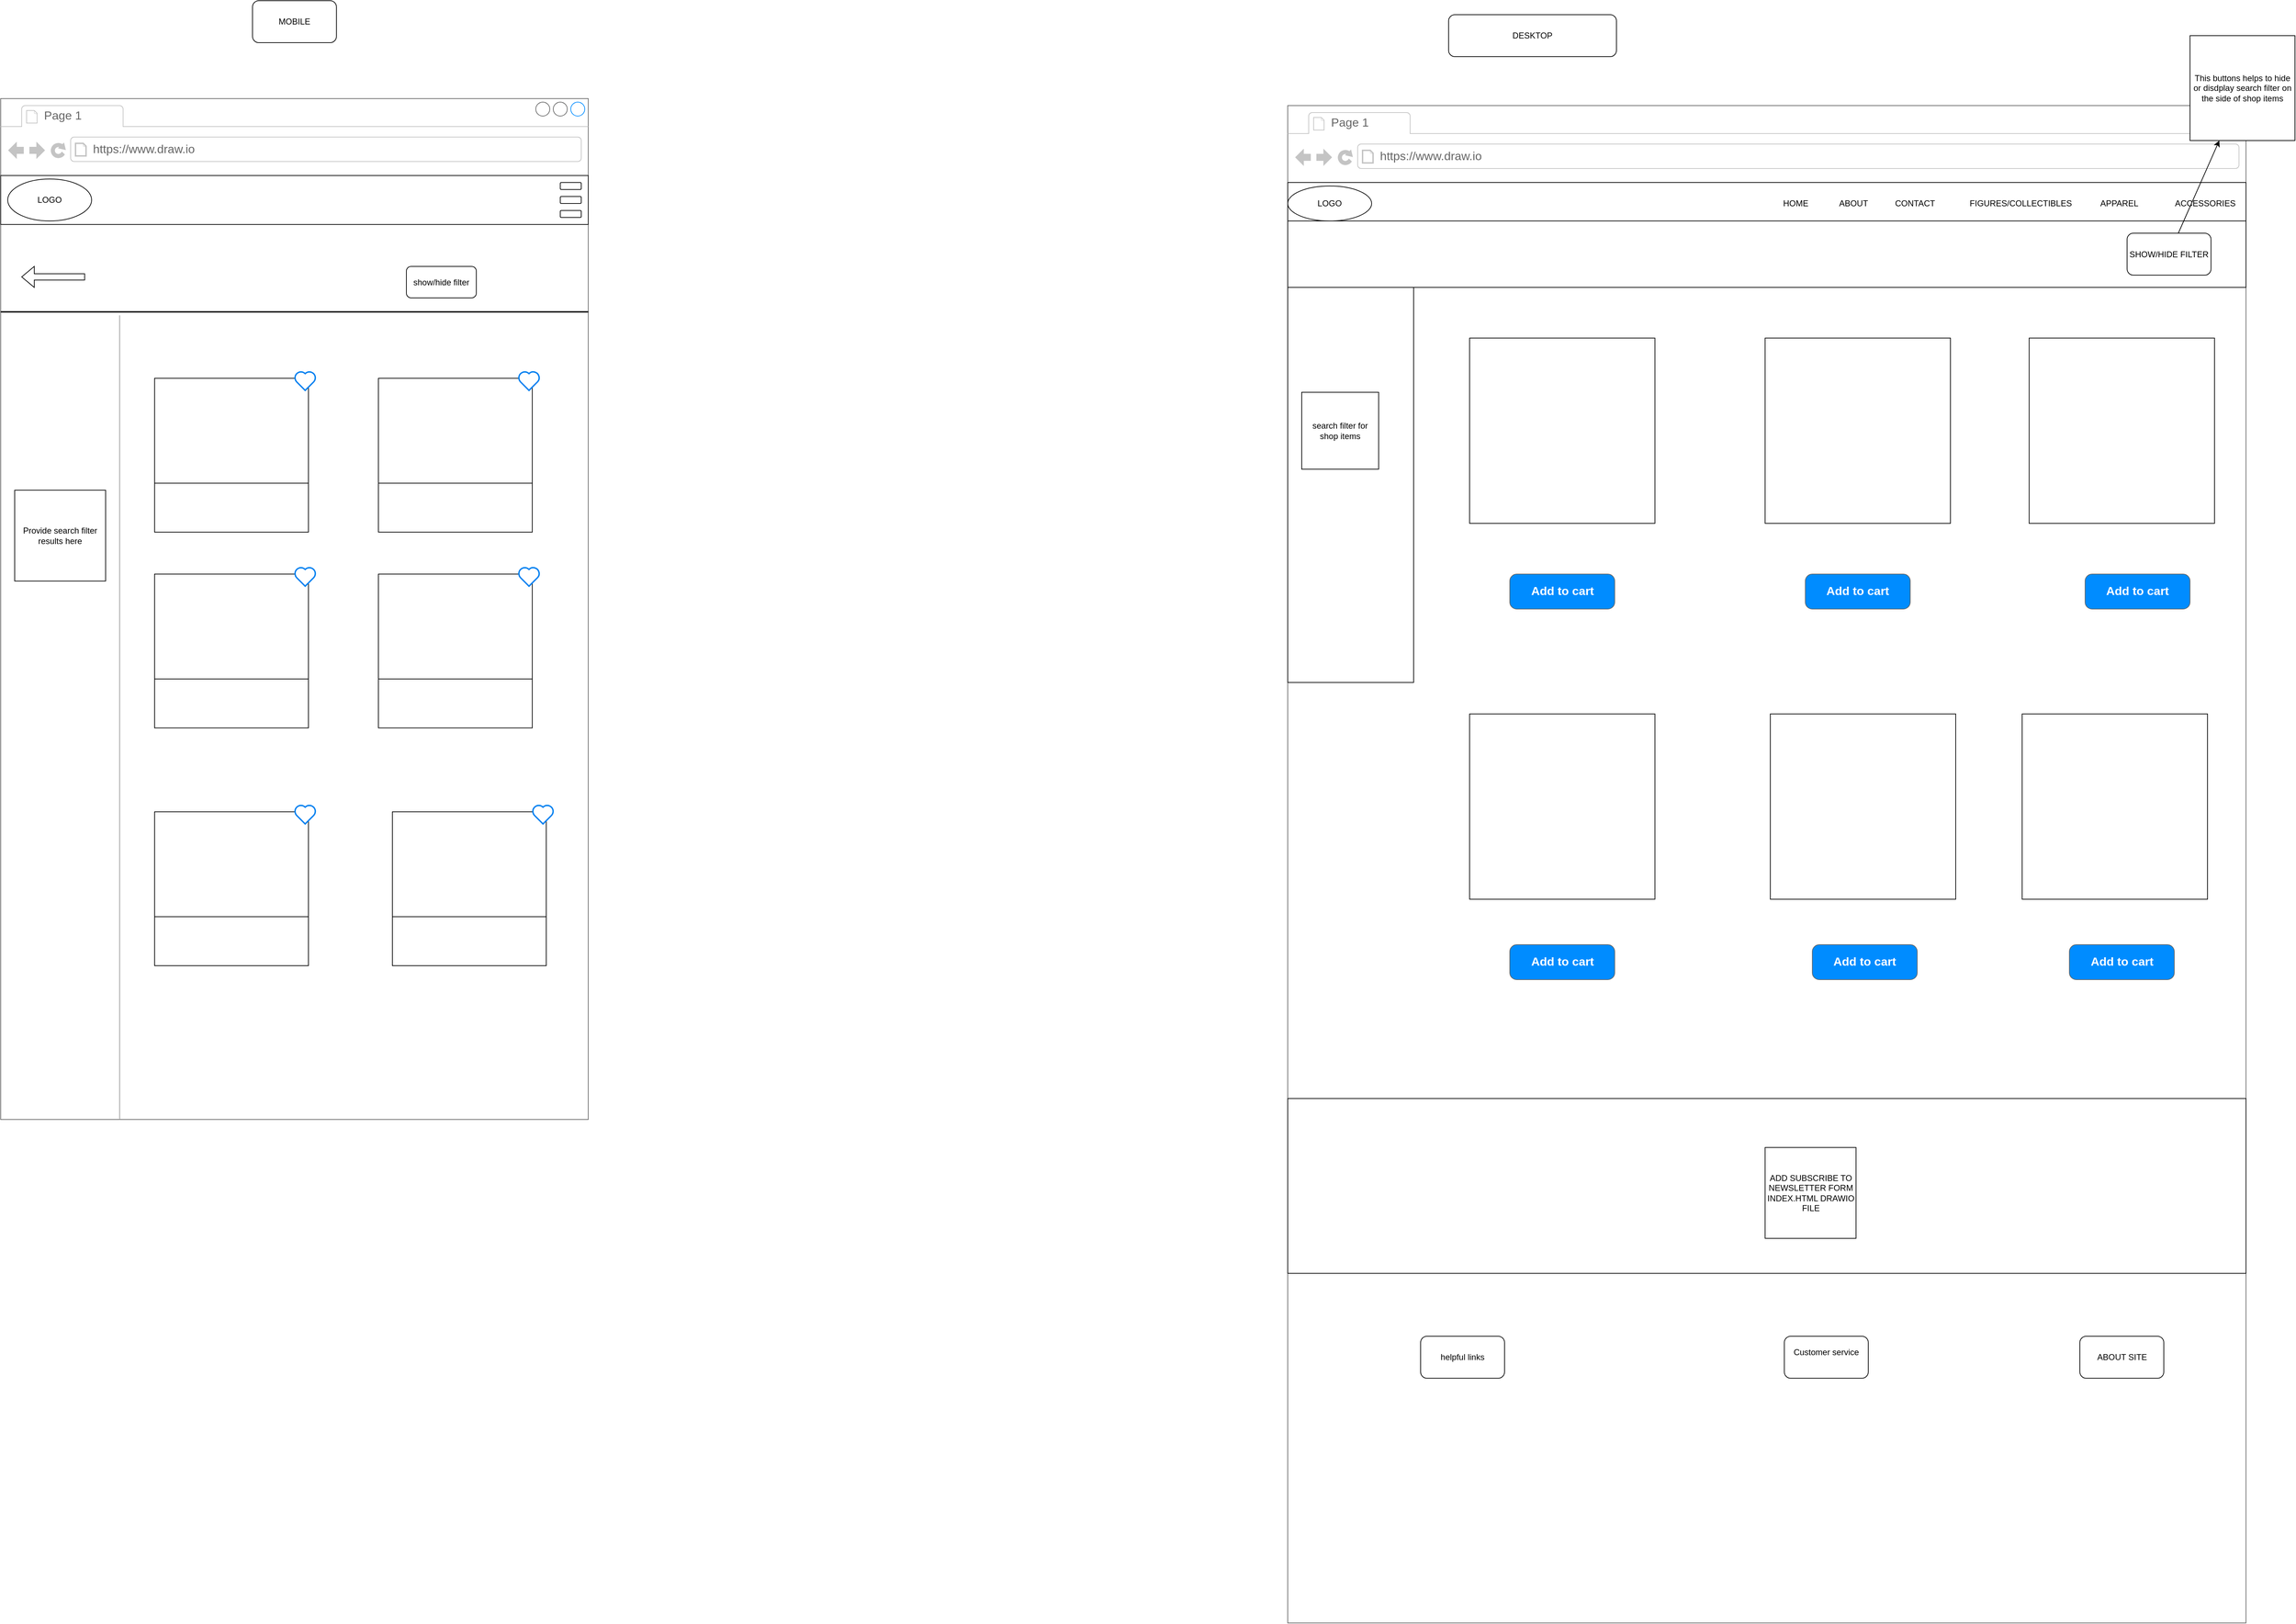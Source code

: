 <mxfile>
    <diagram id="8yOKCfvV1J4oh3S0AKds" name="Page-1">
        <mxGraphModel dx="2073" dy="779" grid="1" gridSize="10" guides="1" tooltips="1" connect="1" arrows="1" fold="1" page="1" pageScale="1" pageWidth="850" pageHeight="1100" math="0" shadow="0">
            <root>
                <mxCell id="0"/>
                <mxCell id="1" parent="0"/>
                <mxCell id="2" value="MOBILE&lt;br&gt;" style="rounded=1;whiteSpace=wrap;html=1;" parent="1" vertex="1">
                    <mxGeometry x="320" y="190" width="120" height="60" as="geometry"/>
                </mxCell>
                <mxCell id="3" value="" style="strokeWidth=1;shadow=0;dashed=0;align=center;html=1;shape=mxgraph.mockup.containers.browserWindow;rSize=0;strokeColor=#666666;strokeColor2=#008cff;strokeColor3=#c4c4c4;mainText=,;recursiveResize=0;" parent="1" vertex="1">
                    <mxGeometry x="-40" y="330" width="840" height="1460" as="geometry"/>
                </mxCell>
                <mxCell id="4" value="Page 1" style="strokeWidth=1;shadow=0;dashed=0;align=center;html=1;shape=mxgraph.mockup.containers.anchor;fontSize=17;fontColor=#666666;align=left;" parent="3" vertex="1">
                    <mxGeometry x="60" y="12" width="110" height="26" as="geometry"/>
                </mxCell>
                <mxCell id="5" value="https://www.draw.io" style="strokeWidth=1;shadow=0;dashed=0;align=center;html=1;shape=mxgraph.mockup.containers.anchor;rSize=0;fontSize=17;fontColor=#666666;align=left;" parent="3" vertex="1">
                    <mxGeometry x="130" y="60" width="250" height="26" as="geometry"/>
                </mxCell>
                <mxCell id="6" value="" style="rounded=0;whiteSpace=wrap;html=1;" parent="3" vertex="1">
                    <mxGeometry y="110" width="840" height="70" as="geometry"/>
                </mxCell>
                <mxCell id="7" value="" style="rounded=1;whiteSpace=wrap;html=1;" parent="3" vertex="1">
                    <mxGeometry x="800" y="120" width="30" height="10" as="geometry"/>
                </mxCell>
                <mxCell id="8" value="" style="rounded=1;whiteSpace=wrap;html=1;" parent="3" vertex="1">
                    <mxGeometry x="800" y="140" width="30" height="10" as="geometry"/>
                </mxCell>
                <mxCell id="9" value="" style="rounded=1;whiteSpace=wrap;html=1;" parent="3" vertex="1">
                    <mxGeometry x="800" y="160" width="30" height="10" as="geometry"/>
                </mxCell>
                <mxCell id="10" value="LOGO" style="ellipse;whiteSpace=wrap;html=1;" parent="3" vertex="1">
                    <mxGeometry x="10" y="115" width="120" height="60" as="geometry"/>
                </mxCell>
                <mxCell id="11" value="" style="shape=singleArrow;direction=west;whiteSpace=wrap;html=1;" parent="3" vertex="1">
                    <mxGeometry x="30" y="240" width="90" height="30" as="geometry"/>
                </mxCell>
                <mxCell id="12" value="" style="line;strokeWidth=2;html=1;" parent="3" vertex="1">
                    <mxGeometry y="300" width="840" height="10" as="geometry"/>
                </mxCell>
                <mxCell id="13" value="show/hide filter" style="rounded=1;whiteSpace=wrap;html=1;" parent="3" vertex="1">
                    <mxGeometry x="580" y="240" width="100" height="45" as="geometry"/>
                </mxCell>
                <mxCell id="14" value="" style="verticalLabelPosition=bottom;shadow=0;dashed=0;align=center;html=1;verticalAlign=top;strokeWidth=1;shape=mxgraph.mockup.markup.line;strokeColor=#999999;direction=north;" parent="3" vertex="1">
                    <mxGeometry x="160" y="310" width="20" height="1150" as="geometry"/>
                </mxCell>
                <mxCell id="15" value="Provide search filter results here" style="whiteSpace=wrap;html=1;aspect=fixed;" parent="3" vertex="1">
                    <mxGeometry x="20" y="560" width="130" height="130" as="geometry"/>
                </mxCell>
                <mxCell id="16" value="" style="whiteSpace=wrap;html=1;aspect=fixed;" parent="3" vertex="1">
                    <mxGeometry x="220" y="400" width="220" height="220" as="geometry"/>
                </mxCell>
                <mxCell id="17" value="" style="whiteSpace=wrap;html=1;aspect=fixed;" parent="3" vertex="1">
                    <mxGeometry x="540" y="400" width="220" height="220" as="geometry"/>
                </mxCell>
                <mxCell id="18" value="" style="whiteSpace=wrap;html=1;aspect=fixed;" parent="3" vertex="1">
                    <mxGeometry x="220" y="680" width="220" height="220" as="geometry"/>
                </mxCell>
                <mxCell id="19" value="" style="whiteSpace=wrap;html=1;aspect=fixed;" parent="3" vertex="1">
                    <mxGeometry x="540" y="680" width="220" height="220" as="geometry"/>
                </mxCell>
                <mxCell id="20" value="" style="whiteSpace=wrap;html=1;aspect=fixed;" parent="3" vertex="1">
                    <mxGeometry x="220" y="1020" width="220" height="220" as="geometry"/>
                </mxCell>
                <mxCell id="21" value="" style="whiteSpace=wrap;html=1;aspect=fixed;" parent="3" vertex="1">
                    <mxGeometry x="560" y="1020" width="220" height="220" as="geometry"/>
                </mxCell>
                <mxCell id="22" value="&lt;span style=&quot;color: rgba(0, 0, 0, 0); font-family: monospace; font-size: 0px; text-align: start;&quot;&gt;%3CmxGraphModel%3E%3Croot%3E%3CmxCell%20id%3D%220%22%2F%3E%3CmxCell%20id%3D%221%22%20parent%3D%220%22%2F%3E%3CmxCell%20id%3D%222%22%20value%3D%22%22%20style%3D%22whiteSpace%3Dwrap%3Bhtml%3D1%3Baspect%3Dfixed%3B%22%20vertex%3D%221%22%20parent%3D%221%22%3E%3CmxGeometry%20x%3D%22180%22%20y%3D%22730%22%20width%3D%22220%22%20height%3D%22220%22%20as%3D%22geometry%22%2F%3E%3C%2FmxCell%3E%3C%2Froot%3E%3C%2FmxGraphModel%3E&lt;/span&gt;" style="rounded=0;whiteSpace=wrap;html=1;" parent="3" vertex="1">
                    <mxGeometry x="220" y="1170" width="220" height="70" as="geometry"/>
                </mxCell>
                <mxCell id="25" value="&lt;span style=&quot;color: rgba(0, 0, 0, 0); font-family: monospace; font-size: 0px; text-align: start;&quot;&gt;%3CmxGraphModel%3E%3Croot%3E%3CmxCell%20id%3D%220%22%2F%3E%3CmxCell%20id%3D%221%22%20parent%3D%220%22%2F%3E%3CmxCell%20id%3D%222%22%20value%3D%22%22%20style%3D%22whiteSpace%3Dwrap%3Bhtml%3D1%3Baspect%3Dfixed%3B%22%20vertex%3D%221%22%20parent%3D%221%22%3E%3CmxGeometry%20x%3D%22180%22%20y%3D%22730%22%20width%3D%22220%22%20height%3D%22220%22%20as%3D%22geometry%22%2F%3E%3C%2FmxCell%3E%3C%2Froot%3E%3C%2FmxGraphModel%3E&lt;/span&gt;" style="rounded=0;whiteSpace=wrap;html=1;" parent="3" vertex="1">
                    <mxGeometry x="560" y="1170" width="220" height="70" as="geometry"/>
                </mxCell>
                <mxCell id="26" value="&lt;span style=&quot;color: rgba(0, 0, 0, 0); font-family: monospace; font-size: 0px; text-align: start;&quot;&gt;%3CmxGraphModel%3E%3Croot%3E%3CmxCell%20id%3D%220%22%2F%3E%3CmxCell%20id%3D%221%22%20parent%3D%220%22%2F%3E%3CmxCell%20id%3D%222%22%20value%3D%22%22%20style%3D%22whiteSpace%3Dwrap%3Bhtml%3D1%3Baspect%3Dfixed%3B%22%20vertex%3D%221%22%20parent%3D%221%22%3E%3CmxGeometry%20x%3D%22180%22%20y%3D%22730%22%20width%3D%22220%22%20height%3D%22220%22%20as%3D%22geometry%22%2F%3E%3C%2FmxCell%3E%3C%2Froot%3E%3C%2FmxGraphModel%3E&lt;/span&gt;" style="rounded=0;whiteSpace=wrap;html=1;" parent="3" vertex="1">
                    <mxGeometry x="220" y="830" width="220" height="70" as="geometry"/>
                </mxCell>
                <mxCell id="27" value="&lt;span style=&quot;color: rgba(0, 0, 0, 0); font-family: monospace; font-size: 0px; text-align: start;&quot;&gt;%3CmxGraphModel%3E%3Croot%3E%3CmxCell%20id%3D%220%22%2F%3E%3CmxCell%20id%3D%221%22%20parent%3D%220%22%2F%3E%3CmxCell%20id%3D%222%22%20value%3D%22%22%20style%3D%22whiteSpace%3Dwrap%3Bhtml%3D1%3Baspect%3Dfixed%3B%22%20vertex%3D%221%22%20parent%3D%221%22%3E%3CmxGeometry%20x%3D%22180%22%20y%3D%22730%22%20width%3D%22220%22%20height%3D%22220%22%20as%3D%22geometry%22%2F%3E%3C%2FmxCell%3E%3C%2Froot%3E%3C%2FmxGraphModel%3E&lt;/span&gt;" style="rounded=0;whiteSpace=wrap;html=1;" parent="3" vertex="1">
                    <mxGeometry x="540" y="830" width="220" height="70" as="geometry"/>
                </mxCell>
                <mxCell id="28" value="&lt;span style=&quot;color: rgba(0, 0, 0, 0); font-family: monospace; font-size: 0px; text-align: start;&quot;&gt;gagdagdag&lt;/span&gt;" style="rounded=0;whiteSpace=wrap;html=1;" parent="3" vertex="1">
                    <mxGeometry x="220" y="550" width="220" height="70" as="geometry"/>
                </mxCell>
                <mxCell id="29" value="&lt;span style=&quot;color: rgba(0, 0, 0, 0); font-family: monospace; font-size: 0px; text-align: start;&quot;&gt;%3CmxGraphModel%3E%3Croot%3E%3CmxCell%20id%3D%220%22%2F%3E%3CmxCell%20id%3D%221%22%20parent%3D%220%22%2F%3E%3CmxCell%20id%3D%222%22%20value%3D%22%22%20style%3D%22whiteSpace%3Dwrap%3Bhtml%3D1%3Baspect%3Dfixed%3B%22%20vertex%3D%221%22%20parent%3D%221%22%3E%3CmxGeometry%20x%3D%22180%22%20y%3D%22730%22%20width%3D%22220%22%20height%3D%22220%22%20as%3D%22geometry%22%2F%3E%3C%2FmxCell%3E%3C%2Froot%3E%3C%2FmxGraphModel%3E&lt;/span&gt;" style="rounded=0;whiteSpace=wrap;html=1;" parent="3" vertex="1">
                    <mxGeometry x="540" y="550" width="220" height="70" as="geometry"/>
                </mxCell>
                <mxCell id="30" value="" style="html=1;verticalLabelPosition=bottom;align=center;labelBackgroundColor=#ffffff;verticalAlign=top;strokeWidth=2;strokeColor=#0080F0;shadow=0;dashed=0;shape=mxgraph.ios7.icons.heart;" parent="3" vertex="1">
                    <mxGeometry x="740" y="390" width="30.6" height="27.3" as="geometry"/>
                </mxCell>
                <mxCell id="32" value="" style="html=1;verticalLabelPosition=bottom;align=center;labelBackgroundColor=#ffffff;verticalAlign=top;strokeWidth=2;strokeColor=#0080F0;shadow=0;dashed=0;shape=mxgraph.ios7.icons.heart;" parent="3" vertex="1">
                    <mxGeometry x="420" y="390" width="30.6" height="27.3" as="geometry"/>
                </mxCell>
                <mxCell id="33" value="" style="html=1;verticalLabelPosition=bottom;align=center;labelBackgroundColor=#ffffff;verticalAlign=top;strokeWidth=2;strokeColor=#0080F0;shadow=0;dashed=0;shape=mxgraph.ios7.icons.heart;" parent="3" vertex="1">
                    <mxGeometry x="740" y="670" width="30.6" height="27.3" as="geometry"/>
                </mxCell>
                <mxCell id="34" value="" style="html=1;verticalLabelPosition=bottom;align=center;labelBackgroundColor=#ffffff;verticalAlign=top;strokeWidth=2;strokeColor=#0080F0;shadow=0;dashed=0;shape=mxgraph.ios7.icons.heart;" parent="3" vertex="1">
                    <mxGeometry x="420" y="670" width="30.6" height="27.3" as="geometry"/>
                </mxCell>
                <mxCell id="35" value="" style="html=1;verticalLabelPosition=bottom;align=center;labelBackgroundColor=#ffffff;verticalAlign=top;strokeWidth=2;strokeColor=#0080F0;shadow=0;dashed=0;shape=mxgraph.ios7.icons.heart;" parent="3" vertex="1">
                    <mxGeometry x="420" y="1010" width="30.6" height="27.3" as="geometry"/>
                </mxCell>
                <mxCell id="36" value="" style="html=1;verticalLabelPosition=bottom;align=center;labelBackgroundColor=#ffffff;verticalAlign=top;strokeWidth=2;strokeColor=#0080F0;shadow=0;dashed=0;shape=mxgraph.ios7.icons.heart;" parent="3" vertex="1">
                    <mxGeometry x="760" y="1010" width="30.6" height="27.3" as="geometry"/>
                </mxCell>
                <mxCell id="37" value="DESKTOP" style="rounded=1;whiteSpace=wrap;html=1;" vertex="1" parent="1">
                    <mxGeometry x="2030" y="210" width="240" height="60" as="geometry"/>
                </mxCell>
                <mxCell id="38" value="" style="strokeWidth=1;shadow=0;dashed=0;align=center;html=1;shape=mxgraph.mockup.containers.browserWindow;rSize=0;strokeColor=#666666;strokeColor2=#008cff;strokeColor3=#c4c4c4;mainText=,;recursiveResize=0;" vertex="1" parent="1">
                    <mxGeometry x="1800" y="340" width="1370" height="2170" as="geometry"/>
                </mxCell>
                <mxCell id="39" value="Page 1" style="strokeWidth=1;shadow=0;dashed=0;align=center;html=1;shape=mxgraph.mockup.containers.anchor;fontSize=17;fontColor=#666666;align=left;" vertex="1" parent="38">
                    <mxGeometry x="60" y="12" width="110" height="26" as="geometry"/>
                </mxCell>
                <mxCell id="40" value="https://www.draw.io" style="strokeWidth=1;shadow=0;dashed=0;align=center;html=1;shape=mxgraph.mockup.containers.anchor;rSize=0;fontSize=17;fontColor=#666666;align=left;" vertex="1" parent="38">
                    <mxGeometry x="130" y="60" width="250" height="26" as="geometry"/>
                </mxCell>
                <mxCell id="41" value="&lt;span style=&quot;white-space: pre;&quot;&gt;&#9;&lt;/span&gt;&lt;span style=&quot;white-space: pre;&quot;&gt;&#9;&lt;/span&gt;&lt;span style=&quot;white-space: pre;&quot;&gt;&#9;&lt;/span&gt;&lt;span style=&quot;white-space: pre;&quot;&gt;&#9;&lt;/span&gt;&lt;span style=&quot;white-space: pre;&quot;&gt;&#9;&lt;/span&gt;&lt;span style=&quot;white-space: pre;&quot;&gt;&#9;&lt;/span&gt;&lt;span style=&quot;white-space: pre;&quot;&gt;&#9;&lt;/span&gt;&lt;span style=&quot;white-space: pre;&quot;&gt;&#9;&lt;/span&gt;&lt;span style=&quot;white-space: pre;&quot;&gt;&#9;&lt;/span&gt;&lt;span style=&quot;white-space: pre;&quot;&gt;&#9;&lt;/span&gt;&lt;span style=&quot;white-space: pre;&quot;&gt;&#9;&lt;/span&gt;&lt;span style=&quot;white-space: pre;&quot;&gt;&#9;&lt;/span&gt;&lt;span style=&quot;white-space: pre;&quot;&gt;&#9;&lt;/span&gt;&lt;span style=&quot;white-space: pre;&quot;&gt;&#9;&lt;/span&gt;&lt;span style=&quot;white-space: pre;&quot;&gt;&#9;&lt;/span&gt;&lt;span style=&quot;white-space: pre;&quot;&gt;&#9;&lt;/span&gt;&lt;span style=&quot;white-space: pre;&quot;&gt;&#9;&lt;span style=&quot;white-space: pre;&quot;&gt;&#9;&lt;/span&gt;&lt;span style=&quot;white-space: pre;&quot;&gt;&#9;&lt;/span&gt;&lt;span style=&quot;white-space: pre;&quot;&gt;&#9;&lt;/span&gt;&lt;span style=&quot;white-space: pre;&quot;&gt;&#9;&lt;/span&gt;&lt;span style=&quot;white-space: pre;&quot;&gt;&#9;&lt;/span&gt;&lt;span style=&quot;white-space: pre;&quot;&gt;&#9;&lt;/span&gt;&lt;span style=&quot;white-space: pre;&quot;&gt;&#9;&lt;/span&gt;&lt;span style=&quot;white-space: pre;&quot;&gt;&#9;&lt;/span&gt;&lt;span style=&quot;white-space: pre;&quot;&gt;&#9;&lt;/span&gt;&lt;/span&gt;HOME&amp;nbsp;&lt;span style=&quot;white-space: pre;&quot;&gt;&#9;&lt;/span&gt;&lt;span style=&quot;white-space: pre;&quot;&gt;&#9;&lt;/span&gt;ABOUT&lt;span style=&quot;white-space: pre;&quot;&gt;&#9;&lt;/span&gt;&lt;span style=&quot;white-space: pre;&quot;&gt;&#9;&lt;/span&gt;CONTACT&lt;span style=&quot;white-space: pre;&quot;&gt;&#9;&lt;/span&gt;&lt;span style=&quot;white-space: pre;&quot;&gt;&#9;&lt;/span&gt;FIGURES/COLLECTIBLES&lt;span style=&quot;white-space: pre;&quot;&gt;&#9;&lt;/span&gt;&lt;span style=&quot;white-space: pre;&quot;&gt;&#9;&lt;/span&gt;APPAREL&lt;span style=&quot;white-space: pre;&quot;&gt;&#9;&lt;/span&gt;&lt;span style=&quot;white-space: pre;&quot;&gt;&#9;&lt;/span&gt;ACCESSORIES" style="rounded=0;whiteSpace=wrap;html=1;" vertex="1" parent="38">
                    <mxGeometry y="110" width="1370" height="60" as="geometry"/>
                </mxCell>
                <mxCell id="42" value="LOGO" style="ellipse;whiteSpace=wrap;html=1;" vertex="1" parent="38">
                    <mxGeometry y="115" width="120" height="50" as="geometry"/>
                </mxCell>
                <mxCell id="43" value="" style="rounded=0;whiteSpace=wrap;html=1;rotation=90;" vertex="1" parent="38">
                    <mxGeometry x="-195" y="450" width="570" height="180" as="geometry"/>
                </mxCell>
                <mxCell id="44" value="search filter for shop items" style="whiteSpace=wrap;html=1;aspect=fixed;" vertex="1" parent="38">
                    <mxGeometry x="20" y="410" width="110" height="110" as="geometry"/>
                </mxCell>
                <mxCell id="45" value="" style="shape=singleArrow;direction=west;whiteSpace=wrap;html=1;" vertex="1" parent="38">
                    <mxGeometry x="10" y="182.5" width="100" height="60" as="geometry"/>
                </mxCell>
                <mxCell id="46" value="" style="rounded=0;whiteSpace=wrap;html=1;" vertex="1" parent="38">
                    <mxGeometry y="165" width="1370" height="95" as="geometry"/>
                </mxCell>
                <mxCell id="47" value="SHOW/HIDE FILTER" style="rounded=1;whiteSpace=wrap;html=1;" vertex="1" parent="38">
                    <mxGeometry x="1200" y="182.5" width="120" height="60" as="geometry"/>
                </mxCell>
                <mxCell id="50" value="" style="whiteSpace=wrap;html=1;aspect=fixed;" vertex="1" parent="38">
                    <mxGeometry x="260" y="332.5" width="265" height="265" as="geometry"/>
                </mxCell>
                <mxCell id="51" value="Add to cart" style="strokeWidth=1;shadow=0;dashed=0;align=center;html=1;shape=mxgraph.mockup.buttons.button;strokeColor=#666666;fontColor=#ffffff;mainText=;buttonStyle=round;fontSize=17;fontStyle=1;fillColor=#008cff;whiteSpace=wrap;" vertex="1" parent="38">
                    <mxGeometry x="317.5" y="670" width="150" height="50" as="geometry"/>
                </mxCell>
                <mxCell id="52" value="" style="whiteSpace=wrap;html=1;aspect=fixed;" vertex="1" parent="38">
                    <mxGeometry x="682.5" y="332.5" width="265" height="265" as="geometry"/>
                </mxCell>
                <mxCell id="53" value="Add to cart" style="strokeWidth=1;shadow=0;dashed=0;align=center;html=1;shape=mxgraph.mockup.buttons.button;strokeColor=#666666;fontColor=#ffffff;mainText=;buttonStyle=round;fontSize=17;fontStyle=1;fillColor=#008cff;whiteSpace=wrap;" vertex="1" parent="38">
                    <mxGeometry x="740" y="670" width="150" height="50" as="geometry"/>
                </mxCell>
                <mxCell id="54" value="" style="whiteSpace=wrap;html=1;aspect=fixed;" vertex="1" parent="38">
                    <mxGeometry x="1060" y="332.5" width="265" height="265" as="geometry"/>
                </mxCell>
                <mxCell id="55" value="Add to cart" style="strokeWidth=1;shadow=0;dashed=0;align=center;html=1;shape=mxgraph.mockup.buttons.button;strokeColor=#666666;fontColor=#ffffff;mainText=;buttonStyle=round;fontSize=17;fontStyle=1;fillColor=#008cff;whiteSpace=wrap;" vertex="1" parent="38">
                    <mxGeometry x="1140" y="670" width="150" height="50" as="geometry"/>
                </mxCell>
                <mxCell id="56" value="" style="whiteSpace=wrap;html=1;aspect=fixed;" vertex="1" parent="38">
                    <mxGeometry x="260" y="870" width="265" height="265" as="geometry"/>
                </mxCell>
                <mxCell id="57" value="" style="whiteSpace=wrap;html=1;aspect=fixed;" vertex="1" parent="38">
                    <mxGeometry x="690" y="870" width="265" height="265" as="geometry"/>
                </mxCell>
                <mxCell id="58" value="" style="whiteSpace=wrap;html=1;aspect=fixed;" vertex="1" parent="38">
                    <mxGeometry x="1050" y="870" width="265" height="265" as="geometry"/>
                </mxCell>
                <mxCell id="59" value="Add to cart" style="strokeWidth=1;shadow=0;dashed=0;align=center;html=1;shape=mxgraph.mockup.buttons.button;strokeColor=#666666;fontColor=#ffffff;mainText=;buttonStyle=round;fontSize=17;fontStyle=1;fillColor=#008cff;whiteSpace=wrap;" vertex="1" parent="38">
                    <mxGeometry x="317.5" y="1200" width="150" height="50" as="geometry"/>
                </mxCell>
                <mxCell id="60" value="Add to cart" style="strokeWidth=1;shadow=0;dashed=0;align=center;html=1;shape=mxgraph.mockup.buttons.button;strokeColor=#666666;fontColor=#ffffff;mainText=;buttonStyle=round;fontSize=17;fontStyle=1;fillColor=#008cff;whiteSpace=wrap;" vertex="1" parent="38">
                    <mxGeometry x="750" y="1200" width="150" height="50" as="geometry"/>
                </mxCell>
                <mxCell id="61" value="Add to cart" style="strokeWidth=1;shadow=0;dashed=0;align=center;html=1;shape=mxgraph.mockup.buttons.button;strokeColor=#666666;fontColor=#ffffff;mainText=;buttonStyle=round;fontSize=17;fontStyle=1;fillColor=#008cff;whiteSpace=wrap;" vertex="1" parent="38">
                    <mxGeometry x="1117.5" y="1200" width="150" height="50" as="geometry"/>
                </mxCell>
                <mxCell id="62" value="" style="rounded=0;whiteSpace=wrap;html=1;" vertex="1" parent="38">
                    <mxGeometry y="1420" width="1370" height="250" as="geometry"/>
                </mxCell>
                <mxCell id="63" value="ADD SUBSCRIBE TO NEWSLETTER FORM INDEX.HTML DRAWIO FILE" style="whiteSpace=wrap;html=1;aspect=fixed;" vertex="1" parent="38">
                    <mxGeometry x="682.5" y="1490" width="130" height="130" as="geometry"/>
                </mxCell>
                <mxCell id="64" value="helpful links&lt;span style=&quot;color: rgba(0, 0, 0, 0); font-family: monospace; font-size: 0px; text-align: start;&quot;&gt;%3CmxGraphModel%3E%3Croot%3E%3CmxCell%20id%3D%220%22%2F%3E%3CmxCell%20id%3D%221%22%20parent%3D%220%22%2F%3E%3CmxCell%20id%3D%222%22%20value%3D%22Add%20to%20cart%22%20style%3D%22strokeWidth%3D1%3Bshadow%3D0%3Bdashed%3D0%3Balign%3Dcenter%3Bhtml%3D1%3Bshape%3Dmxgraph.mockup.buttons.button%3BstrokeColor%3D%23666666%3BfontColor%3D%23ffffff%3BmainText%3D%3BbuttonStyle%3Dround%3BfontSize%3D17%3BfontStyle%3D1%3BfillColor%3D%23008cff%3BwhiteSpace%3Dwrap%3B%22%20vertex%3D%221%22%20parent%3D%221%22%3E%3CmxGeometry%20x%3D%222117.5%22%20y%3D%221020%22%20width%3D%22150%22%20height%3D%2250%22%20as%3D%22geometry%22%2F%3E%3C%2FmxCell%3E%3C%2Froot%3E%3C%2FmxGraphModel%3E&lt;/span&gt;" style="rounded=1;whiteSpace=wrap;html=1;" vertex="1" parent="38">
                    <mxGeometry x="190" y="1760" width="120" height="60" as="geometry"/>
                </mxCell>
                <mxCell id="65" value="Customer service&lt;span style=&quot;color: rgba(0, 0, 0, 0); font-family: monospace; font-size: 0px; text-align: start;&quot;&gt;%3CmxGraphModel%3E%3Croot%3E%3CmxCell%20id%3D%220%22%2F%3E%3CmxCell%20id%3D%221%22%20parent%3D%220%22%2F%3E%3CmxCell%20id%3D%222%22%20value%3D%22helpful%20links%26lt%3Bspan%20style%3D%26quot%3Bcolor%3A%20rgba(0%2C%200%2C%200%2C%200)%3B%20font-family%3A%20monospace%3B%20font-size%3A%200px%3B%20text-align%3A%20start%3B%26quot%3B%26gt%3B%253CmxGraphModel%253E%253Croot%253E%253CmxCell%2520id%253D%25220%2522%252F%253E%253CmxCell%2520id%253D%25221%2522%2520parent%253D%25220%2522%252F%253E%253CmxCell%2520id%253D%25222%2522%2520value%253D%2522Add%2520to%2520cart%2522%2520style%253D%2522strokeWidth%253D1%253Bshadow%253D0%253Bdashed%253D0%253Balign%253Dcenter%253Bhtml%253D1%253Bshape%253Dmxgraph.mockup.buttons.button%253BstrokeColor%253D%2523666666%253BfontColor%253D%2523ffffff%253BmainText%253D%253BbuttonStyle%253Dround%253BfontSize%253D17%253BfontStyle%253D1%253BfillColor%253D%2523008cff%253BwhiteSpace%253Dwrap%253B%2522%2520vertex%253D%25221%2522%2520parent%253D%25221%2522%253E%253CmxGeometry%2520x%253D%25222117.5%2522%2520y%253D%25221020%2522%2520width%253D%2522150%2522%2520height%253D%252250%2522%2520as%253D%2522geometry%2522%252F%253E%253C%252FmxCell%253E%253C%252Froot%253E%253C%252FmxGraphModel%253E%26lt%3B%2Fspan%26gt%3B%22%20style%3D%22rounded%3D1%3BwhiteSpace%3Dwrap%3Bhtml%3D1%3B%22%20vertex%3D%221%22%20parent%3D%221%22%3E%3CmxGeometry%20x%3D%221990%22%20y%3D%222100%22%20width%3D%22120%22%20height%3D%2260%22%20as%3D%22geometry%22%2F%3E%3C%2FmxCell%3E%3C%2Froot%3E%3C%2FmxGraphModel%3E&lt;/span&gt;&lt;br&gt;&lt;span style=&quot;color: rgba(0, 0, 0, 0); font-family: monospace; font-size: 0px; text-align: start;&quot;&gt;%3CmxGraphModel%3E%3Croot%3E%3CmxCell%20id%3D%220%22%2F%3E%3CmxCell%20id%3D%221%22%20parent%3D%220%22%2F%3E%3CmxCell%20id%3D%222%22%20value%3D%22helpful%20links%26lt%3Bspan%20style%3D%26quot%3Bcolor%3A%20rgba(0%2C%200%2C%200%2C%200)%3B%20font-family%3A%20monospace%3B%20font-size%3A%200px%3B%20text-align%3A%20start%3B%26quot%3B%26gt%3B%253CmxGraphModel%253E%253Croot%253E%253CmxCell%2520id%253D%25220%2522%252F%253E%253CmxCell%2520id%253D%25221%2522%2520parent%253D%25220%2522%252F%253E%253CmxCell%2520id%253D%25222%2522%2520value%253D%2522Add%2520to%2520cart%2522%2520style%253D%2522strokeWidth%253D1%253Bshadow%253D0%253Bdashed%253D0%253Balign%253Dcenter%253Bhtml%253D1%253Bshape%253Dmxgraph.mockup.buttons.button%253BstrokeColor%253D%2523666666%253BfontColor%253D%2523ffffff%253BmainText%253D%253BbuttonStyle%253Dround%253BfontSize%253D17%253BfontStyle%253D1%253BfillColor%253D%2523008cff%253BwhiteSpace%253Dwrap%253B%2522%2520vertex%253D%25221%2522%2520parent%253D%25221%2522%253E%253CmxGeometry%2520x%253D%25222117.5%2522%2520y%253D%25221020%2522%2520width%253D%2522150%2522%2520height%253D%252250%2522%2520as%253D%2522geometry%2522%252F%253E%253C%252FmxCell%253E%253C%252Froot%253E%253C%252FmxGraphModel%253E%26lt%3B%2Fspan%26gt%3B%22%20style%3D%22rounded%3D1%3BwhiteSpace%3Dwrap%3Bhtml%3D1%3B%22%20vertex%3D%221%22%20parent%3D%221%22%3E%3CmxGeometry%20x%3D%221990%22%20y%3D%222100%22%20width%3D%22120%22%20height%3D%2260%22%20as%3D%22geometry%22%2F%3E%3C%2FmxCell%3E%3C%2Froot%3E%3C%2FmxGraphModel%vice&lt;/span&gt;&lt;span style=&quot;color: rgba(0, 0, 0, 0); font-family: monospace; font-size: 0px; text-align: start;&quot;&gt;%3CmxGraphModel%3E%3Croot%3E%3CmxCell%20id%3D%220%22%2F%3E%3CmxCell%20id%3D%221%22%20parent%3D%220%22%2F%3E%3CmxCell%20id%3D%222%22%20value%3D%22helpful%20links%26lt%3Bspan%20style%3D%26quot%3Bcolor%3A%20rgba(0%2C%200%2C%200%2C%200)%3B%20font-family%3A%20monospace%3B%20font-size%3A%200px%3B%20text-align%3A%20start%3B%26quot%3B%26gt%3B%253CmxGraphModel%253E%253Croot%253E%253CmxCell%2520id%253D%25220%2522%252F%253E%253CmxCell%2520id%253D%25221%2522%2520parent%253D%25220%2522%252F%253E%253CmxCell%2520id%253D%25222%2522%2520value%253D%2522Add%2520to%2520cart%2522%2520style%253D%2522strokeWidth%253D1%253Bshadow%253D0%253Bdashed%253D0%253Balign%253Dcenter%253Bhtml%253D1%253Bshape%253Dmxgraph.mockup.buttons.button%253BstrokeColor%253D%2523666666%253BfontColor%253D%2523ffffff%253BmainText%253D%253BbuttonStyle%253Dround%253BfontSize%253D17%253BfontStyle%253D1%253BfillColor%253D%2523008cff%253BwhiteSpace%253Dwrap%253B%2522%2520vertex%253D%25221%2522%2520parent%253D%25221%2522%253E%253CmxGeometry%2520x%253D%25222117.5%2522%2520y%253D%25221020%2522%2520width%253D%2522150%2522%2520height%253D%252250%2522%2520as%253D%2522geometry%2522%252F%253E%253C%252FmxCell%253E%253C%252Froot%253E%253C%252FmxGraphModel%253E%26lt%3B%2Fspan%26gt%3B%22%20style%3D%22rounded%3D1%3BwhiteSpace%3Dwrap%3Bhtml%3D1%3B%22%20vertex%3D%221%22%20parent%3D%221%22%3E%3CmxGeometry%20x%3D%221990%22%20y%3D%222100%22%20width%3D%22120%22%20height%3D%2260%22%20as%3D%22geometry%22%2F%3E%3C%2FmxCell%3E%3C%2Froot%3E%3C%2FmxGraphModel%3E&lt;/span&gt;" style="rounded=1;whiteSpace=wrap;html=1;" vertex="1" parent="38">
                    <mxGeometry x="710" y="1760" width="120" height="60" as="geometry"/>
                </mxCell>
                <mxCell id="66" value="ABOUT SITE" style="rounded=1;whiteSpace=wrap;html=1;" vertex="1" parent="38">
                    <mxGeometry x="1132.5" y="1760" width="120" height="60" as="geometry"/>
                </mxCell>
                <mxCell id="49" value="This buttons helps to hide or disdplay search filter on the side of shop items" style="whiteSpace=wrap;html=1;aspect=fixed;" vertex="1" parent="1">
                    <mxGeometry x="3090" y="240" width="150" height="150" as="geometry"/>
                </mxCell>
                <mxCell id="48" value="" style="endArrow=classic;html=1;" edge="1" parent="1" source="47" target="49">
                    <mxGeometry width="50" height="50" relative="1" as="geometry">
                        <mxPoint x="2870" y="575" as="sourcePoint"/>
                        <mxPoint x="3130" y="280" as="targetPoint"/>
                    </mxGeometry>
                </mxCell>
            </root>
        </mxGraphModel>
    </diagram>
</mxfile>